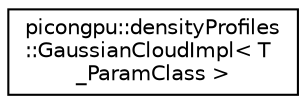 digraph "Graphical Class Hierarchy"
{
 // LATEX_PDF_SIZE
  edge [fontname="Helvetica",fontsize="10",labelfontname="Helvetica",labelfontsize="10"];
  node [fontname="Helvetica",fontsize="10",shape=record];
  rankdir="LR";
  Node0 [label="picongpu::densityProfiles\l::GaussianCloudImpl\< T\l_ParamClass \>",height=0.2,width=0.4,color="black", fillcolor="white", style="filled",URL="$structpicongpu_1_1density_profiles_1_1_gaussian_cloud_impl.html",tooltip=" "];
}
